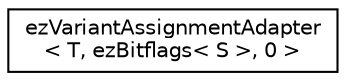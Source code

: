 digraph "Graphical Class Hierarchy"
{
 // LATEX_PDF_SIZE
  edge [fontname="Helvetica",fontsize="10",labelfontname="Helvetica",labelfontsize="10"];
  node [fontname="Helvetica",fontsize="10",shape=record];
  rankdir="LR";
  Node0 [label="ezVariantAssignmentAdapter\l\< T, ezBitflags\< S \>, 0 \>",height=0.2,width=0.4,color="black", fillcolor="white", style="filled",URL="$de/db6/structez_variant_assignment_adapter_3_01_t_00_01ez_bitflags_3_01_s_01_4_00_010_01_4.htm",tooltip=" "];
}
